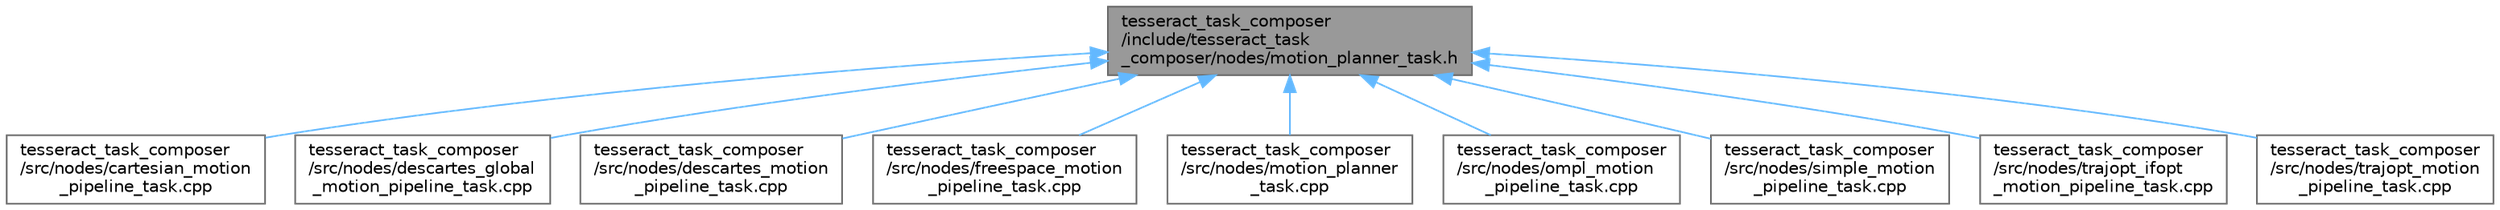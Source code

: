 digraph "tesseract_task_composer/include/tesseract_task_composer/nodes/motion_planner_task.h"
{
 // LATEX_PDF_SIZE
  bgcolor="transparent";
  edge [fontname=Helvetica,fontsize=10,labelfontname=Helvetica,labelfontsize=10];
  node [fontname=Helvetica,fontsize=10,shape=box,height=0.2,width=0.4];
  Node1 [label="tesseract_task_composer\l/include/tesseract_task\l_composer/nodes/motion_planner_task.h",height=0.2,width=0.4,color="gray40", fillcolor="grey60", style="filled", fontcolor="black",tooltip="Task Composer motion planner task."];
  Node1 -> Node2 [dir="back",color="steelblue1",style="solid"];
  Node2 [label="tesseract_task_composer\l/src/nodes/cartesian_motion\l_pipeline_task.cpp",height=0.2,width=0.4,color="grey40", fillcolor="white", style="filled",URL="$d7/d06/cartesian__motion__pipeline__task_8cpp.html",tooltip=" "];
  Node1 -> Node3 [dir="back",color="steelblue1",style="solid"];
  Node3 [label="tesseract_task_composer\l/src/nodes/descartes_global\l_motion_pipeline_task.cpp",height=0.2,width=0.4,color="grey40", fillcolor="white", style="filled",URL="$db/d24/descartes__global__motion__pipeline__task_8cpp.html",tooltip=" "];
  Node1 -> Node4 [dir="back",color="steelblue1",style="solid"];
  Node4 [label="tesseract_task_composer\l/src/nodes/descartes_motion\l_pipeline_task.cpp",height=0.2,width=0.4,color="grey40", fillcolor="white", style="filled",URL="$d4/daf/descartes__motion__pipeline__task_8cpp.html",tooltip=" "];
  Node1 -> Node5 [dir="back",color="steelblue1",style="solid"];
  Node5 [label="tesseract_task_composer\l/src/nodes/freespace_motion\l_pipeline_task.cpp",height=0.2,width=0.4,color="grey40", fillcolor="white", style="filled",URL="$d9/d89/freespace__motion__pipeline__task_8cpp.html",tooltip=" "];
  Node1 -> Node6 [dir="back",color="steelblue1",style="solid"];
  Node6 [label="tesseract_task_composer\l/src/nodes/motion_planner\l_task.cpp",height=0.2,width=0.4,color="grey40", fillcolor="white", style="filled",URL="$d3/da7/motion__planner__task_8cpp.html",tooltip=" "];
  Node1 -> Node7 [dir="back",color="steelblue1",style="solid"];
  Node7 [label="tesseract_task_composer\l/src/nodes/ompl_motion\l_pipeline_task.cpp",height=0.2,width=0.4,color="grey40", fillcolor="white", style="filled",URL="$d6/d5c/ompl__motion__pipeline__task_8cpp.html",tooltip=" "];
  Node1 -> Node8 [dir="back",color="steelblue1",style="solid"];
  Node8 [label="tesseract_task_composer\l/src/nodes/simple_motion\l_pipeline_task.cpp",height=0.2,width=0.4,color="grey40", fillcolor="white", style="filled",URL="$d8/de9/simple__motion__pipeline__task_8cpp.html",tooltip=" "];
  Node1 -> Node9 [dir="back",color="steelblue1",style="solid"];
  Node9 [label="tesseract_task_composer\l/src/nodes/trajopt_ifopt\l_motion_pipeline_task.cpp",height=0.2,width=0.4,color="grey40", fillcolor="white", style="filled",URL="$d9/d1e/trajopt__ifopt__motion__pipeline__task_8cpp.html",tooltip=" "];
  Node1 -> Node10 [dir="back",color="steelblue1",style="solid"];
  Node10 [label="tesseract_task_composer\l/src/nodes/trajopt_motion\l_pipeline_task.cpp",height=0.2,width=0.4,color="grey40", fillcolor="white", style="filled",URL="$d8/dc8/trajopt__motion__pipeline__task_8cpp.html",tooltip=" "];
}
